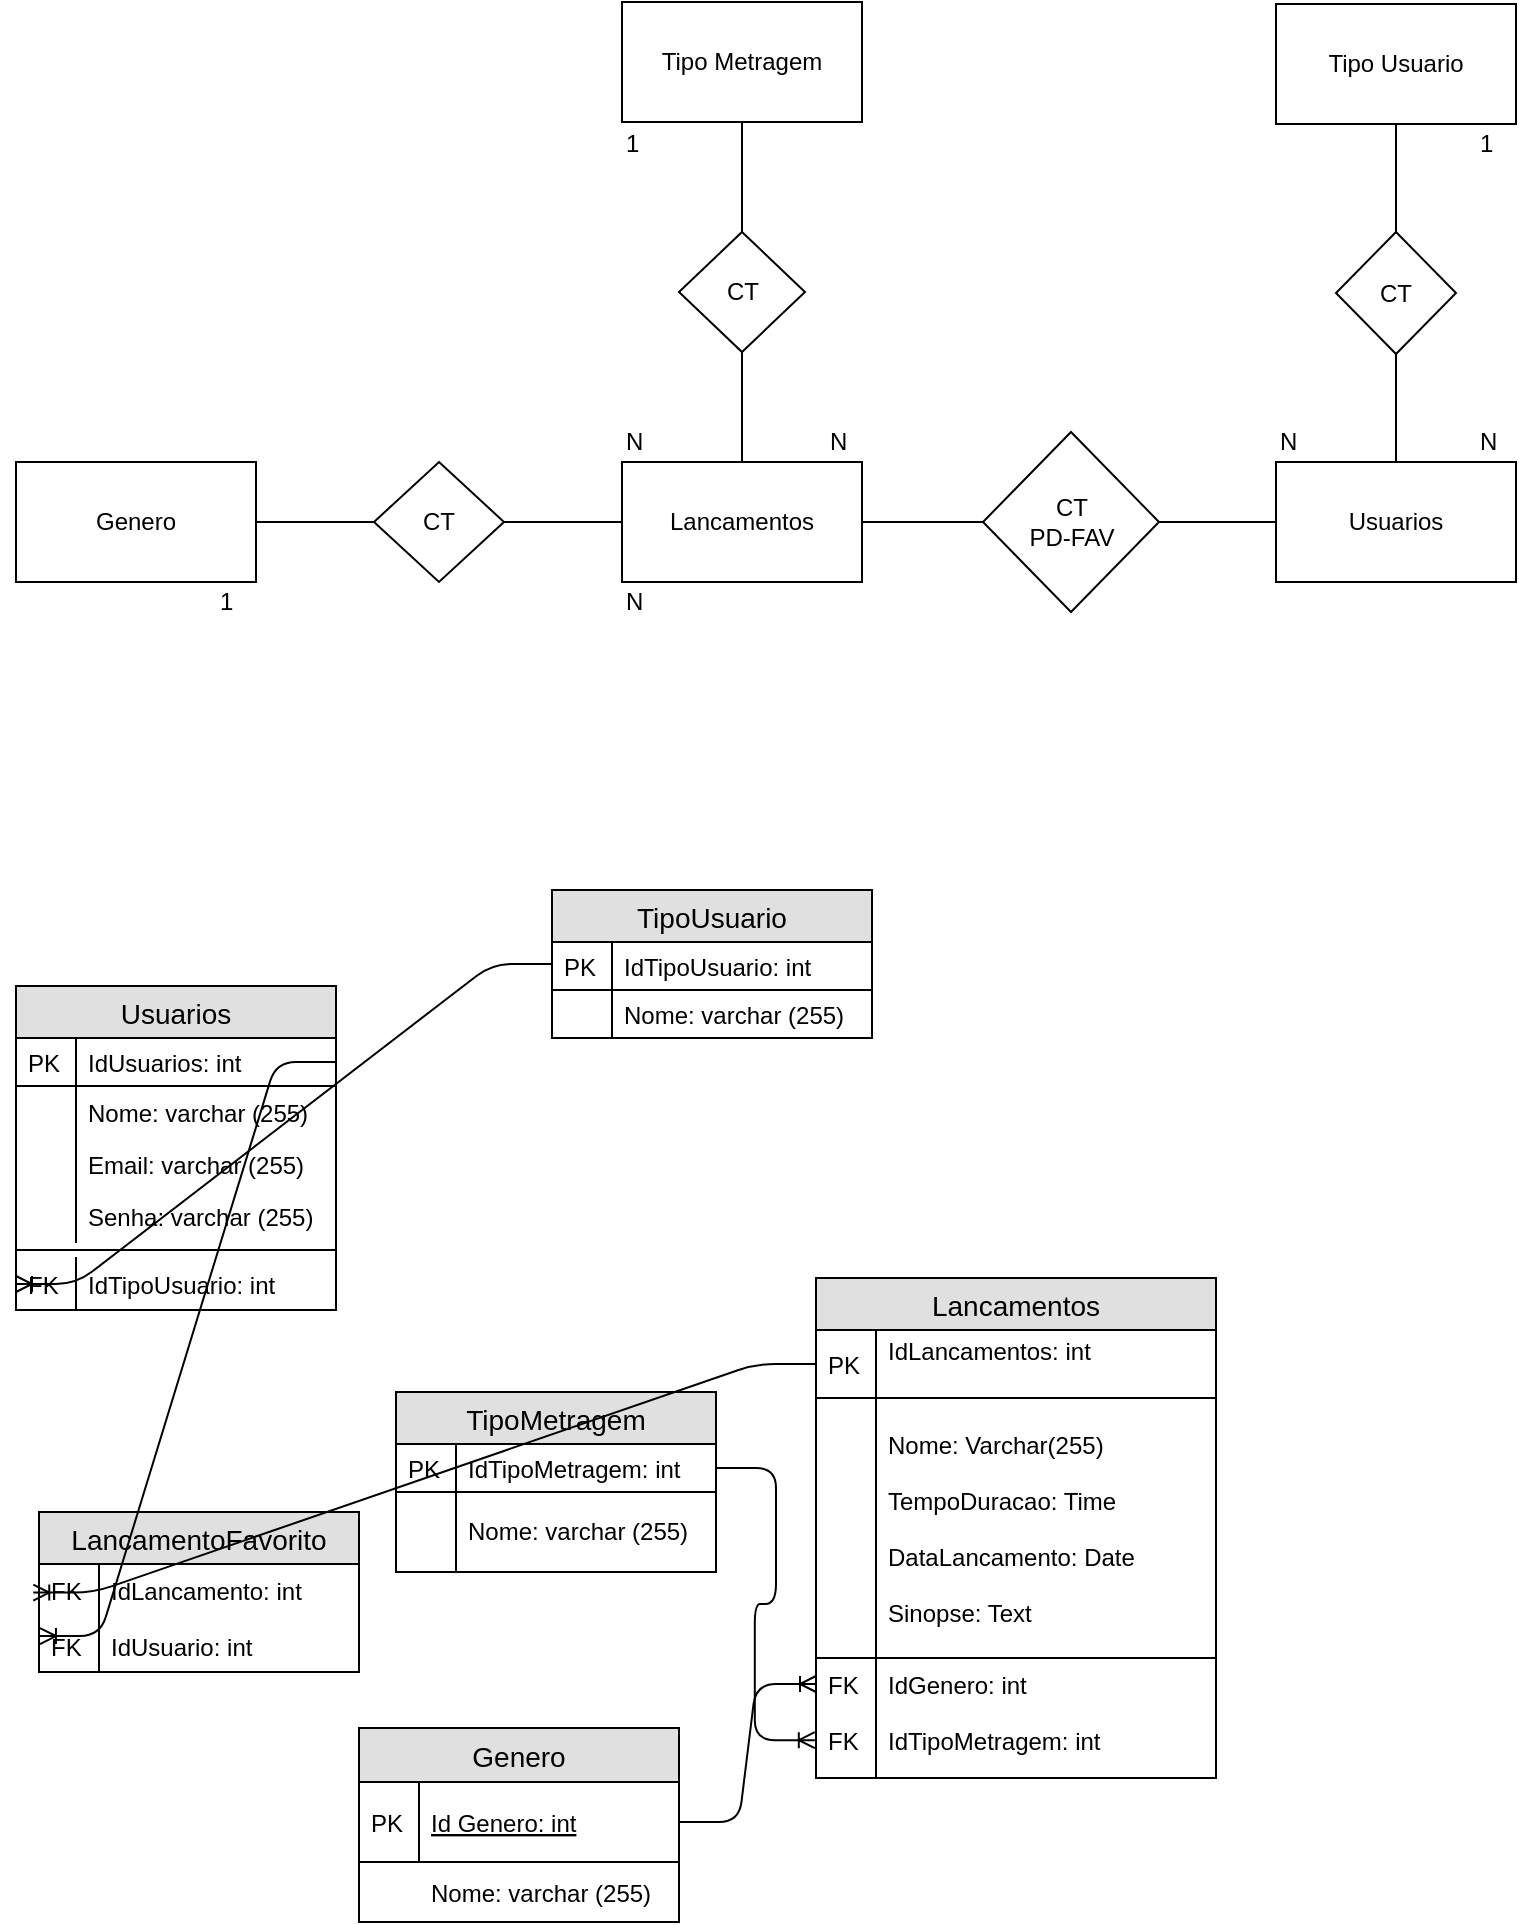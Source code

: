 <mxfile version="10.9.5" type="device"><diagram id="tln4q8bnwziCb-E530Vd" name="Page-1"><mxGraphModel dx="926" dy="628" grid="1" gridSize="10" guides="1" tooltips="1" connect="1" arrows="1" fold="1" page="1" pageScale="1" pageWidth="827" pageHeight="1169" math="0" shadow="0"><root><mxCell id="0"/><mxCell id="1" parent="0"/><mxCell id="6F2usoPbfYIeE088rmQS-1" value="Usuarios" style="swimlane;fontStyle=0;childLayout=stackLayout;horizontal=1;startSize=26;fillColor=#e0e0e0;horizontalStack=0;resizeParent=1;resizeParentMax=0;resizeLast=0;collapsible=1;marginBottom=0;swimlaneFillColor=#ffffff;align=center;fontSize=14;" parent="1" vertex="1"><mxGeometry x="50" y="532" width="160" height="162" as="geometry"/></mxCell><mxCell id="6F2usoPbfYIeE088rmQS-2" value="IdUsuarios: int" style="shape=partialRectangle;top=0;left=0;right=0;bottom=1;align=left;verticalAlign=middle;fillColor=none;spacingLeft=34;spacingRight=4;overflow=hidden;rotatable=0;points=[[0,0.5],[1,0.5]];portConstraint=eastwest;dropTarget=0;fontStyle=0;fontSize=12;" parent="6F2usoPbfYIeE088rmQS-1" vertex="1"><mxGeometry y="26" width="160" height="24" as="geometry"/></mxCell><mxCell id="6F2usoPbfYIeE088rmQS-3" value="PK" style="shape=partialRectangle;top=0;left=0;bottom=0;fillColor=none;align=left;verticalAlign=middle;spacingLeft=4;spacingRight=4;overflow=hidden;rotatable=0;points=[];portConstraint=eastwest;part=1;fontSize=12;" parent="6F2usoPbfYIeE088rmQS-2" vertex="1" connectable="0"><mxGeometry width="30" height="24.0" as="geometry"/></mxCell><mxCell id="6F2usoPbfYIeE088rmQS-4" value="Nome: varchar (255)" style="shape=partialRectangle;top=0;left=0;right=0;bottom=0;align=left;verticalAlign=top;fillColor=none;spacingLeft=34;spacingRight=4;overflow=hidden;rotatable=0;points=[[0,0.5],[1,0.5]];portConstraint=eastwest;dropTarget=0;fontSize=12;" parent="6F2usoPbfYIeE088rmQS-1" vertex="1"><mxGeometry y="50" width="160" height="26" as="geometry"/></mxCell><mxCell id="6F2usoPbfYIeE088rmQS-5" value="" style="shape=partialRectangle;top=0;left=0;bottom=0;fillColor=none;align=left;verticalAlign=top;spacingLeft=4;spacingRight=4;overflow=hidden;rotatable=0;points=[];portConstraint=eastwest;part=1;fontSize=12;" parent="6F2usoPbfYIeE088rmQS-4" vertex="1" connectable="0"><mxGeometry width="30" height="26" as="geometry"/></mxCell><mxCell id="6F2usoPbfYIeE088rmQS-6" value="Email: varchar (255)" style="shape=partialRectangle;top=0;left=0;right=0;bottom=0;align=left;verticalAlign=top;fillColor=none;spacingLeft=34;spacingRight=4;overflow=hidden;rotatable=0;points=[[0,0.5],[1,0.5]];portConstraint=eastwest;dropTarget=0;fontSize=12;" parent="6F2usoPbfYIeE088rmQS-1" vertex="1"><mxGeometry y="76" width="160" height="26" as="geometry"/></mxCell><mxCell id="6F2usoPbfYIeE088rmQS-7" value="" style="shape=partialRectangle;top=0;left=0;bottom=0;fillColor=none;align=left;verticalAlign=top;spacingLeft=4;spacingRight=4;overflow=hidden;rotatable=0;points=[];portConstraint=eastwest;part=1;fontSize=12;" parent="6F2usoPbfYIeE088rmQS-6" vertex="1" connectable="0"><mxGeometry width="30" height="26" as="geometry"/></mxCell><mxCell id="6F2usoPbfYIeE088rmQS-8" value="Senha: varchar (255)" style="shape=partialRectangle;top=0;left=0;right=0;bottom=0;align=left;verticalAlign=top;fillColor=none;spacingLeft=34;spacingRight=4;overflow=hidden;rotatable=0;points=[[0,0.5],[1,0.5]];portConstraint=eastwest;dropTarget=0;fontSize=12;" parent="6F2usoPbfYIeE088rmQS-1" vertex="1"><mxGeometry y="102" width="160" height="26" as="geometry"/></mxCell><mxCell id="6F2usoPbfYIeE088rmQS-9" value="" style="shape=partialRectangle;top=0;left=0;bottom=0;fillColor=none;align=left;verticalAlign=top;spacingLeft=4;spacingRight=4;overflow=hidden;rotatable=0;points=[];portConstraint=eastwest;part=1;fontSize=12;" parent="6F2usoPbfYIeE088rmQS-8" vertex="1" connectable="0"><mxGeometry width="30" height="26" as="geometry"/></mxCell><mxCell id="0QCGi2oaNjGh5UtafTID-19" value="" style="line;strokeWidth=1;fillColor=none;align=left;verticalAlign=middle;spacingTop=-1;spacingLeft=3;spacingRight=3;rotatable=0;labelPosition=right;points=[];portConstraint=eastwest;fontSize=12;" vertex="1" parent="6F2usoPbfYIeE088rmQS-1"><mxGeometry y="128" width="160" height="8" as="geometry"/></mxCell><mxCell id="0QCGi2oaNjGh5UtafTID-17" value="IdTipoUsuario: int" style="shape=partialRectangle;top=0;left=0;right=0;bottom=0;align=left;verticalAlign=top;fillColor=none;spacingLeft=34;spacingRight=4;overflow=hidden;rotatable=0;points=[[0,0.5],[1,0.5]];portConstraint=eastwest;dropTarget=0;fontSize=12;" vertex="1" parent="6F2usoPbfYIeE088rmQS-1"><mxGeometry y="136" width="160" height="26" as="geometry"/></mxCell><mxCell id="0QCGi2oaNjGh5UtafTID-18" value="FK" style="shape=partialRectangle;top=0;left=0;bottom=0;fillColor=none;align=left;verticalAlign=top;spacingLeft=4;spacingRight=4;overflow=hidden;rotatable=0;points=[];portConstraint=eastwest;part=1;fontSize=12;" vertex="1" connectable="0" parent="0QCGi2oaNjGh5UtafTID-17"><mxGeometry width="30" height="26" as="geometry"/></mxCell><mxCell id="6F2usoPbfYIeE088rmQS-12" value="Genero" style="swimlane;fontStyle=0;childLayout=stackLayout;horizontal=1;startSize=27;fillColor=#e0e0e0;horizontalStack=0;resizeParent=1;resizeParentMax=0;resizeLast=0;collapsible=1;marginBottom=0;swimlaneFillColor=#ffffff;align=center;fontSize=14;" parent="1" vertex="1"><mxGeometry x="221.5" y="903" width="160" height="97" as="geometry"/></mxCell><mxCell id="6F2usoPbfYIeE088rmQS-13" value="Id Genero: int" style="shape=partialRectangle;top=0;left=0;right=0;bottom=1;align=left;verticalAlign=middle;fillColor=none;spacingLeft=34;spacingRight=4;overflow=hidden;rotatable=0;points=[[0,0.5],[1,0.5]];portConstraint=eastwest;dropTarget=0;fontStyle=4;fontSize=12;" parent="6F2usoPbfYIeE088rmQS-12" vertex="1"><mxGeometry y="27" width="160" height="40" as="geometry"/></mxCell><mxCell id="6F2usoPbfYIeE088rmQS-14" value="PK" style="shape=partialRectangle;top=0;left=0;bottom=0;fillColor=none;align=left;verticalAlign=middle;spacingLeft=4;spacingRight=4;overflow=hidden;rotatable=0;points=[];portConstraint=eastwest;part=1;fontSize=12;" parent="6F2usoPbfYIeE088rmQS-13" vertex="1" connectable="0"><mxGeometry width="30" height="40" as="geometry"/></mxCell><mxCell id="6F2usoPbfYIeE088rmQS-17" value="" style="shape=partialRectangle;top=0;left=0;right=0;bottom=0;align=left;verticalAlign=top;fillColor=none;spacingLeft=34;spacingRight=4;overflow=hidden;rotatable=0;points=[[0,0.5],[1,0.5]];portConstraint=eastwest;dropTarget=0;fontSize=12;" parent="6F2usoPbfYIeE088rmQS-12" vertex="1"><mxGeometry y="67" width="160" as="geometry"/></mxCell><mxCell id="6F2usoPbfYIeE088rmQS-18" value="" style="shape=partialRectangle;top=0;left=0;bottom=0;fillColor=none;align=left;verticalAlign=top;spacingLeft=4;spacingRight=4;overflow=hidden;rotatable=0;points=[];portConstraint=eastwest;part=1;fontSize=12;" parent="6F2usoPbfYIeE088rmQS-17" vertex="1" connectable="0"><mxGeometry width="30" as="geometry"/></mxCell><mxCell id="0QCGi2oaNjGh5UtafTID-14" value="Nome: varchar (255)" style="shape=partialRectangle;top=0;left=0;right=0;bottom=1;align=left;verticalAlign=middle;fillColor=none;spacingLeft=34;spacingRight=4;overflow=hidden;rotatable=0;points=[[0,0.5],[1,0.5]];portConstraint=eastwest;dropTarget=0;fontStyle=0;fontSize=12;" vertex="1" parent="6F2usoPbfYIeE088rmQS-12"><mxGeometry y="67" width="160" height="30" as="geometry"/></mxCell><mxCell id="6F2usoPbfYIeE088rmQS-23" value="TipoUsuario" style="swimlane;fontStyle=0;childLayout=stackLayout;horizontal=1;startSize=26;fillColor=#e0e0e0;horizontalStack=0;resizeParent=1;resizeParentMax=0;resizeLast=0;collapsible=1;marginBottom=0;swimlaneFillColor=#ffffff;align=center;fontSize=14;" parent="1" vertex="1"><mxGeometry x="318" y="484" width="160" height="74" as="geometry"/></mxCell><mxCell id="6F2usoPbfYIeE088rmQS-24" value="IdTipoUsuario: int" style="shape=partialRectangle;top=0;left=0;right=0;bottom=1;align=left;verticalAlign=middle;fillColor=none;spacingLeft=34;spacingRight=4;overflow=hidden;rotatable=0;points=[[0,0.5],[1,0.5]];portConstraint=eastwest;dropTarget=0;fontStyle=0;fontSize=12;" parent="6F2usoPbfYIeE088rmQS-23" vertex="1"><mxGeometry y="26" width="160" height="24" as="geometry"/></mxCell><mxCell id="6F2usoPbfYIeE088rmQS-25" value="PK" style="shape=partialRectangle;top=0;left=0;bottom=0;fillColor=none;align=left;verticalAlign=middle;spacingLeft=4;spacingRight=4;overflow=hidden;rotatable=0;points=[];portConstraint=eastwest;part=1;fontSize=12;" parent="6F2usoPbfYIeE088rmQS-24" vertex="1" connectable="0"><mxGeometry width="30" height="24" as="geometry"/></mxCell><mxCell id="0QCGi2oaNjGh5UtafTID-24" value="Nome: varchar (255)" style="shape=partialRectangle;top=0;left=0;right=0;bottom=1;align=left;verticalAlign=middle;fillColor=none;spacingLeft=34;spacingRight=4;overflow=hidden;rotatable=0;points=[[0,0.5],[1,0.5]];portConstraint=eastwest;dropTarget=0;fontStyle=0;fontSize=12;" vertex="1" parent="6F2usoPbfYIeE088rmQS-23"><mxGeometry y="50" width="160" height="24" as="geometry"/></mxCell><mxCell id="0QCGi2oaNjGh5UtafTID-25" value="" style="shape=partialRectangle;top=0;left=0;bottom=0;fillColor=none;align=left;verticalAlign=middle;spacingLeft=4;spacingRight=4;overflow=hidden;rotatable=0;points=[];portConstraint=eastwest;part=1;fontSize=12;" vertex="1" connectable="0" parent="0QCGi2oaNjGh5UtafTID-24"><mxGeometry width="30" height="24" as="geometry"/></mxCell><mxCell id="6F2usoPbfYIeE088rmQS-34" value="TipoMetragem" style="swimlane;fontStyle=0;childLayout=stackLayout;horizontal=1;startSize=26;fillColor=#e0e0e0;horizontalStack=0;resizeParent=1;resizeParentMax=0;resizeLast=0;collapsible=1;marginBottom=0;swimlaneFillColor=#ffffff;align=center;fontSize=14;" parent="1" vertex="1"><mxGeometry x="240" y="735" width="160" height="90" as="geometry"/></mxCell><mxCell id="6F2usoPbfYIeE088rmQS-35" value="IdTipoMetragem: int " style="shape=partialRectangle;top=0;left=0;right=0;bottom=1;align=left;verticalAlign=middle;fillColor=none;spacingLeft=34;spacingRight=4;overflow=hidden;rotatable=0;points=[[0,0.5],[1,0.5]];portConstraint=eastwest;dropTarget=0;fontStyle=0;fontSize=12;" parent="6F2usoPbfYIeE088rmQS-34" vertex="1"><mxGeometry y="26" width="160" height="24" as="geometry"/></mxCell><mxCell id="6F2usoPbfYIeE088rmQS-36" value="PK" style="shape=partialRectangle;top=0;left=0;bottom=0;fillColor=none;align=left;verticalAlign=middle;spacingLeft=4;spacingRight=4;overflow=hidden;rotatable=0;points=[];portConstraint=eastwest;part=1;fontSize=12;" parent="6F2usoPbfYIeE088rmQS-35" vertex="1" connectable="0"><mxGeometry width="30" height="24.0" as="geometry"/></mxCell><mxCell id="6F2usoPbfYIeE088rmQS-37" value="" style="shape=partialRectangle;top=0;left=0;right=0;bottom=0;align=left;verticalAlign=top;fillColor=none;spacingLeft=34;spacingRight=4;overflow=hidden;rotatable=0;points=[[0,0.5],[1,0.5]];portConstraint=eastwest;dropTarget=0;fontSize=12;" parent="6F2usoPbfYIeE088rmQS-34" vertex="1"><mxGeometry y="50" width="160" height="6" as="geometry"/></mxCell><mxCell id="6F2usoPbfYIeE088rmQS-38" value="" style="shape=partialRectangle;top=0;left=0;bottom=0;fillColor=none;align=left;verticalAlign=top;spacingLeft=4;spacingRight=4;overflow=hidden;rotatable=0;points=[];portConstraint=eastwest;part=1;fontSize=12;" parent="6F2usoPbfYIeE088rmQS-37" vertex="1" connectable="0"><mxGeometry width="30" height="6" as="geometry"/></mxCell><mxCell id="6F2usoPbfYIeE088rmQS-41" value="Nome: varchar (255)" style="shape=partialRectangle;top=0;left=0;right=0;bottom=0;align=left;verticalAlign=top;fillColor=none;spacingLeft=34;spacingRight=4;overflow=hidden;rotatable=0;points=[[0,0.5],[1,0.5]];portConstraint=eastwest;dropTarget=0;fontSize=12;" parent="6F2usoPbfYIeE088rmQS-34" vertex="1"><mxGeometry y="56" width="160" height="34" as="geometry"/></mxCell><mxCell id="6F2usoPbfYIeE088rmQS-42" value="" style="shape=partialRectangle;top=0;left=0;bottom=0;fillColor=none;align=left;verticalAlign=top;spacingLeft=4;spacingRight=4;overflow=hidden;rotatable=0;points=[];portConstraint=eastwest;part=1;fontSize=12;" parent="6F2usoPbfYIeE088rmQS-41" vertex="1" connectable="0"><mxGeometry width="30" height="34" as="geometry"/></mxCell><mxCell id="6F2usoPbfYIeE088rmQS-39" value="" style="shape=partialRectangle;top=0;left=0;right=0;bottom=0;align=left;verticalAlign=top;fillColor=none;spacingLeft=34;spacingRight=4;overflow=hidden;rotatable=0;points=[[0,0.5],[1,0.5]];portConstraint=eastwest;dropTarget=0;fontSize=12;" parent="6F2usoPbfYIeE088rmQS-34" vertex="1"><mxGeometry y="90" width="160" as="geometry"/></mxCell><mxCell id="6F2usoPbfYIeE088rmQS-40" value="" style="shape=partialRectangle;top=0;left=0;bottom=0;fillColor=none;align=left;verticalAlign=top;spacingLeft=4;spacingRight=4;overflow=hidden;rotatable=0;points=[];portConstraint=eastwest;part=1;fontSize=12;" parent="6F2usoPbfYIeE088rmQS-39" vertex="1" connectable="0"><mxGeometry width="30" as="geometry"/></mxCell><mxCell id="6F2usoPbfYIeE088rmQS-46" value="Lancamentos" style="swimlane;fontStyle=0;childLayout=stackLayout;horizontal=1;startSize=26;fillColor=#e0e0e0;horizontalStack=0;resizeParent=1;resizeParentMax=0;resizeLast=0;collapsible=1;marginBottom=0;swimlaneFillColor=#ffffff;align=center;fontSize=14;" parent="1" vertex="1"><mxGeometry x="450" y="678" width="200" height="250" as="geometry"/></mxCell><mxCell id="6F2usoPbfYIeE088rmQS-47" value="IdLancamentos: int&#10;" style="shape=partialRectangle;top=0;left=0;right=0;bottom=1;align=left;verticalAlign=middle;fillColor=none;spacingLeft=34;spacingRight=4;overflow=hidden;rotatable=0;points=[[0,0.5],[1,0.5]];portConstraint=eastwest;dropTarget=0;fontStyle=0;fontSize=12;" parent="6F2usoPbfYIeE088rmQS-46" vertex="1"><mxGeometry y="26" width="200" height="34" as="geometry"/></mxCell><mxCell id="6F2usoPbfYIeE088rmQS-48" value="PK" style="shape=partialRectangle;top=0;left=0;bottom=0;fillColor=none;align=left;verticalAlign=middle;spacingLeft=4;spacingRight=4;overflow=hidden;rotatable=0;points=[];portConstraint=eastwest;part=1;fontSize=12;" parent="6F2usoPbfYIeE088rmQS-47" vertex="1" connectable="0"><mxGeometry width="30" height="34" as="geometry"/></mxCell><mxCell id="0QCGi2oaNjGh5UtafTID-20" value="&#10;Nome: Varchar(255)&#10;&#10;TempoDuracao: Time&#10;&#10;DataLancamento: Date&#10;&#10;Sinopse: Text&#10;" style="shape=partialRectangle;top=0;left=0;right=0;bottom=1;align=left;verticalAlign=middle;fillColor=none;spacingLeft=34;spacingRight=4;overflow=hidden;rotatable=0;points=[[0,0.5],[1,0.5]];portConstraint=eastwest;dropTarget=0;fontStyle=0;fontSize=12;" vertex="1" parent="6F2usoPbfYIeE088rmQS-46"><mxGeometry y="60" width="200" height="130" as="geometry"/></mxCell><mxCell id="0QCGi2oaNjGh5UtafTID-21" value="" style="shape=partialRectangle;top=0;left=0;bottom=0;fillColor=none;align=left;verticalAlign=middle;spacingLeft=4;spacingRight=4;overflow=hidden;rotatable=0;points=[];portConstraint=eastwest;part=1;fontSize=12;" vertex="1" connectable="0" parent="0QCGi2oaNjGh5UtafTID-20"><mxGeometry width="30" height="130" as="geometry"/></mxCell><mxCell id="6F2usoPbfYIeE088rmQS-51" value="IdGenero: int&#10;&#10;IdTipoMetragem: int&#10;" style="shape=partialRectangle;top=0;left=0;right=0;bottom=0;align=left;verticalAlign=top;fillColor=none;spacingLeft=34;spacingRight=4;overflow=hidden;rotatable=0;points=[[0,0.5],[1,0.5]];portConstraint=eastwest;dropTarget=0;fontSize=12;" parent="6F2usoPbfYIeE088rmQS-46" vertex="1"><mxGeometry y="190" width="200" height="60" as="geometry"/></mxCell><mxCell id="6F2usoPbfYIeE088rmQS-52" value="FK&#10;&#10;FK" style="shape=partialRectangle;top=0;left=0;bottom=0;fillColor=none;align=left;verticalAlign=top;spacingLeft=4;spacingRight=4;overflow=hidden;rotatable=0;points=[];portConstraint=eastwest;part=1;fontSize=12;" parent="6F2usoPbfYIeE088rmQS-51" vertex="1" connectable="0"><mxGeometry width="30" height="60" as="geometry"/></mxCell><mxCell id="tZQF44xKzgWAOB2_06Ms-1" value="Lancamentos" style="rounded=0;whiteSpace=wrap;html=1;" parent="1" vertex="1"><mxGeometry x="353" y="270" width="120" height="60" as="geometry"/></mxCell><mxCell id="tZQF44xKzgWAOB2_06Ms-2" value="Tipo Metragem" style="rounded=0;whiteSpace=wrap;html=1;" parent="1" vertex="1"><mxGeometry x="353" y="40" width="120" height="60" as="geometry"/></mxCell><mxCell id="tZQF44xKzgWAOB2_06Ms-3" value="Usuarios" style="rounded=0;whiteSpace=wrap;html=1;" parent="1" vertex="1"><mxGeometry x="680" y="270" width="120" height="60" as="geometry"/></mxCell><mxCell id="tZQF44xKzgWAOB2_06Ms-4" value="Genero" style="rounded=0;whiteSpace=wrap;html=1;" parent="1" vertex="1"><mxGeometry x="50" y="270" width="120" height="60" as="geometry"/></mxCell><mxCell id="tZQF44xKzgWAOB2_06Ms-5" value="Tipo Usuario" style="rounded=0;whiteSpace=wrap;html=1;" parent="1" vertex="1"><mxGeometry x="680" y="41" width="120" height="60" as="geometry"/></mxCell><mxCell id="tZQF44xKzgWAOB2_06Ms-6" value="" style="endArrow=none;html=1;exitX=0.5;exitY=0;exitDx=0;exitDy=0;entryX=0.5;entryY=1;entryDx=0;entryDy=0;" parent="1" source="tZQF44xKzgWAOB2_06Ms-17" target="tZQF44xKzgWAOB2_06Ms-2" edge="1"><mxGeometry width="50" height="50" relative="1" as="geometry"><mxPoint x="215" y="100" as="sourcePoint"/><mxPoint x="265" y="50" as="targetPoint"/></mxGeometry></mxCell><mxCell id="tZQF44xKzgWAOB2_06Ms-7" value="N" style="text;html=1;resizable=0;points=[];autosize=1;align=left;verticalAlign=top;spacingTop=-4;" parent="1" vertex="1"><mxGeometry x="353" y="250" width="20" height="20" as="geometry"/></mxCell><mxCell id="tZQF44xKzgWAOB2_06Ms-8" value="1" style="text;html=1;resizable=0;points=[];autosize=1;align=left;verticalAlign=top;spacingTop=-4;" parent="1" vertex="1"><mxGeometry x="353" y="101" width="20" height="20" as="geometry"/></mxCell><mxCell id="tZQF44xKzgWAOB2_06Ms-9" value="" style="endArrow=none;html=1;entryX=0;entryY=0.5;entryDx=0;entryDy=0;exitX=1;exitY=0.5;exitDx=0;exitDy=0;" parent="1" source="tZQF44xKzgWAOB2_06Ms-4" target="tZQF44xKzgWAOB2_06Ms-1" edge="1"><mxGeometry width="50" height="50" relative="1" as="geometry"><mxPoint x="100" y="280" as="sourcePoint"/><mxPoint x="140" y="160" as="targetPoint"/></mxGeometry></mxCell><mxCell id="tZQF44xKzgWAOB2_06Ms-10" value="N" style="text;html=1;resizable=0;points=[];autosize=1;align=left;verticalAlign=top;spacingTop=-4;" parent="1" vertex="1"><mxGeometry x="353" y="330" width="20" height="20" as="geometry"/></mxCell><mxCell id="tZQF44xKzgWAOB2_06Ms-11" value="1" style="text;html=1;resizable=0;points=[];autosize=1;align=left;verticalAlign=top;spacingTop=-4;" parent="1" vertex="1"><mxGeometry x="150" y="330" width="20" height="20" as="geometry"/></mxCell><mxCell id="tZQF44xKzgWAOB2_06Ms-12" value="1" style="text;html=1;resizable=0;points=[];autosize=1;align=left;verticalAlign=top;spacingTop=-4;" parent="1" vertex="1"><mxGeometry x="780" y="101" width="20" height="20" as="geometry"/></mxCell><mxCell id="tZQF44xKzgWAOB2_06Ms-15" value="CT" style="rhombus;whiteSpace=wrap;html=1;" parent="1" vertex="1"><mxGeometry x="710" y="155" width="60" height="61" as="geometry"/></mxCell><mxCell id="tZQF44xKzgWAOB2_06Ms-18" value="CT" style="rhombus;whiteSpace=wrap;html=1;" parent="1" vertex="1"><mxGeometry x="229" y="270" width="65" height="60" as="geometry"/></mxCell><mxCell id="tZQF44xKzgWAOB2_06Ms-21" value="" style="endArrow=none;html=1;exitX=1;exitY=0.5;exitDx=0;exitDy=0;entryX=0;entryY=0.5;entryDx=0;entryDy=0;" parent="1" source="tZQF44xKzgWAOB2_06Ms-16" target="tZQF44xKzgWAOB2_06Ms-3" edge="1"><mxGeometry width="50" height="50" relative="1" as="geometry"><mxPoint x="550" y="255" as="sourcePoint"/><mxPoint x="600" y="205" as="targetPoint"/></mxGeometry></mxCell><mxCell id="tZQF44xKzgWAOB2_06Ms-16" value="CT&lt;br&gt;PD-FAV" style="rhombus;whiteSpace=wrap;html=1;" parent="1" vertex="1"><mxGeometry x="533.5" y="255" width="88" height="90" as="geometry"/></mxCell><mxCell id="tZQF44xKzgWAOB2_06Ms-22" value="" style="endArrow=none;html=1;exitX=1;exitY=0.5;exitDx=0;exitDy=0;entryX=0;entryY=0.5;entryDx=0;entryDy=0;" parent="1" source="tZQF44xKzgWAOB2_06Ms-1" target="tZQF44xKzgWAOB2_06Ms-16" edge="1"><mxGeometry width="50" height="50" relative="1" as="geometry"><mxPoint x="473" y="300" as="sourcePoint"/><mxPoint x="680" y="300" as="targetPoint"/></mxGeometry></mxCell><mxCell id="tZQF44xKzgWAOB2_06Ms-24" value="N" style="text;html=1;resizable=0;points=[];autosize=1;align=left;verticalAlign=top;spacingTop=-4;" parent="1" vertex="1"><mxGeometry x="455" y="250" width="20" height="20" as="geometry"/></mxCell><mxCell id="tZQF44xKzgWAOB2_06Ms-25" value="N" style="text;html=1;resizable=0;points=[];autosize=1;align=left;verticalAlign=top;spacingTop=-4;" parent="1" vertex="1"><mxGeometry x="680" y="250" width="20" height="20" as="geometry"/></mxCell><mxCell id="tZQF44xKzgWAOB2_06Ms-17" value="CT" style="rhombus;whiteSpace=wrap;html=1;" parent="1" vertex="1"><mxGeometry x="381.5" y="155" width="63" height="60" as="geometry"/></mxCell><mxCell id="tZQF44xKzgWAOB2_06Ms-26" value="" style="endArrow=none;html=1;exitX=0.5;exitY=0;exitDx=0;exitDy=0;entryX=0.5;entryY=1;entryDx=0;entryDy=0;" parent="1" source="tZQF44xKzgWAOB2_06Ms-1" target="tZQF44xKzgWAOB2_06Ms-17" edge="1"><mxGeometry width="50" height="50" relative="1" as="geometry"><mxPoint x="413" y="270" as="sourcePoint"/><mxPoint x="413" y="100" as="targetPoint"/></mxGeometry></mxCell><mxCell id="tZQF44xKzgWAOB2_06Ms-27" value="" style="endArrow=none;html=1;exitX=0.5;exitY=1;exitDx=0;exitDy=0;entryX=0.5;entryY=0;entryDx=0;entryDy=0;" parent="1" source="tZQF44xKzgWAOB2_06Ms-5" target="tZQF44xKzgWAOB2_06Ms-15" edge="1"><mxGeometry width="50" height="50" relative="1" as="geometry"><mxPoint x="702.5" y="140.5" as="sourcePoint"/><mxPoint x="777.5" y="140.5" as="targetPoint"/></mxGeometry></mxCell><mxCell id="tZQF44xKzgWAOB2_06Ms-28" value="" style="endArrow=none;html=1;exitX=0.5;exitY=1;exitDx=0;exitDy=0;entryX=0.5;entryY=0;entryDx=0;entryDy=0;" parent="1" source="tZQF44xKzgWAOB2_06Ms-15" target="tZQF44xKzgWAOB2_06Ms-3" edge="1"><mxGeometry width="50" height="50" relative="1" as="geometry"><mxPoint x="493" y="320" as="sourcePoint"/><mxPoint x="568" y="320" as="targetPoint"/><Array as="points"/></mxGeometry></mxCell><mxCell id="tZQF44xKzgWAOB2_06Ms-29" value="N" style="text;html=1;resizable=0;points=[];autosize=1;align=left;verticalAlign=top;spacingTop=-4;" parent="1" vertex="1"><mxGeometry x="780" y="250" width="20" height="20" as="geometry"/></mxCell><mxCell id="0QCGi2oaNjGh5UtafTID-1" value="LancamentoFavorito" style="swimlane;fontStyle=0;childLayout=stackLayout;horizontal=1;startSize=26;fillColor=#e0e0e0;horizontalStack=0;resizeParent=1;resizeParentMax=0;resizeLast=0;collapsible=1;marginBottom=0;swimlaneFillColor=#ffffff;align=center;fontSize=14;" vertex="1" parent="1"><mxGeometry x="61.5" y="795" width="160" height="80" as="geometry"/></mxCell><mxCell id="0QCGi2oaNjGh5UtafTID-2" value="IdLancamento: int&#10;&#10;IdUsuario: int" style="shape=partialRectangle;top=0;left=0;right=0;bottom=1;align=left;verticalAlign=middle;fillColor=none;spacingLeft=34;spacingRight=4;overflow=hidden;rotatable=0;points=[[0,0.5],[1,0.5]];portConstraint=eastwest;dropTarget=0;fontStyle=0;fontSize=12;" vertex="1" parent="0QCGi2oaNjGh5UtafTID-1"><mxGeometry y="26" width="160" height="54" as="geometry"/></mxCell><mxCell id="0QCGi2oaNjGh5UtafTID-3" value="FK&#10;&#10;FK" style="shape=partialRectangle;top=0;left=0;bottom=0;fillColor=none;align=left;verticalAlign=middle;spacingLeft=4;spacingRight=4;overflow=hidden;rotatable=0;points=[];portConstraint=eastwest;part=1;fontSize=12;" vertex="1" connectable="0" parent="0QCGi2oaNjGh5UtafTID-2"><mxGeometry width="30" height="54.0" as="geometry"/></mxCell><mxCell id="0QCGi2oaNjGh5UtafTID-26" value="" style="edgeStyle=entityRelationEdgeStyle;fontSize=12;html=1;endArrow=ERoneToMany;entryX=0.003;entryY=0.667;entryDx=0;entryDy=0;entryPerimeter=0;exitX=1;exitY=0.5;exitDx=0;exitDy=0;" edge="1" parent="1" source="6F2usoPbfYIeE088rmQS-2" target="0QCGi2oaNjGh5UtafTID-2"><mxGeometry width="100" height="100" relative="1" as="geometry"><mxPoint x="160" y="1040" as="sourcePoint"/><mxPoint x="120" y="1020" as="targetPoint"/></mxGeometry></mxCell><mxCell id="0QCGi2oaNjGh5UtafTID-28" value="" style="edgeStyle=entityRelationEdgeStyle;fontSize=12;html=1;endArrow=ERoneToMany;entryX=-0.018;entryY=0.265;entryDx=0;entryDy=0;entryPerimeter=0;" edge="1" parent="1" source="6F2usoPbfYIeE088rmQS-47" target="0QCGi2oaNjGh5UtafTID-2"><mxGeometry width="100" height="100" relative="1" as="geometry"><mxPoint x="10" y="1120" as="sourcePoint"/><mxPoint x="110" y="1020" as="targetPoint"/></mxGeometry></mxCell><mxCell id="0QCGi2oaNjGh5UtafTID-30" value="" style="edgeStyle=entityRelationEdgeStyle;fontSize=12;html=1;endArrow=ERoneToMany;entryX=0;entryY=0.5;entryDx=0;entryDy=0;" edge="1" parent="1" source="6F2usoPbfYIeE088rmQS-23" target="0QCGi2oaNjGh5UtafTID-17"><mxGeometry width="100" height="100" relative="1" as="geometry"><mxPoint x="460" y="376.667" as="sourcePoint"/><mxPoint x="120" y="1020" as="targetPoint"/></mxGeometry></mxCell><mxCell id="0QCGi2oaNjGh5UtafTID-32" value="" style="edgeStyle=entityRelationEdgeStyle;fontSize=12;html=1;endArrow=ERoneToMany;exitX=1;exitY=0.5;exitDx=0;exitDy=0;" edge="1" parent="1" source="6F2usoPbfYIeE088rmQS-13"><mxGeometry width="100" height="100" relative="1" as="geometry"><mxPoint x="10" y="1120" as="sourcePoint"/><mxPoint x="450" y="881" as="targetPoint"/></mxGeometry></mxCell><mxCell id="0QCGi2oaNjGh5UtafTID-33" value="" style="edgeStyle=entityRelationEdgeStyle;fontSize=12;html=1;endArrow=ERoneToMany;entryX=-0.003;entryY=0.685;entryDx=0;entryDy=0;entryPerimeter=0;exitX=1;exitY=0.5;exitDx=0;exitDy=0;" edge="1" parent="1" source="6F2usoPbfYIeE088rmQS-35" target="6F2usoPbfYIeE088rmQS-51"><mxGeometry width="100" height="100" relative="1" as="geometry"><mxPoint x="290" y="859.048" as="sourcePoint"/><mxPoint x="400" y="1020" as="targetPoint"/></mxGeometry></mxCell></root></mxGraphModel></diagram></mxfile>